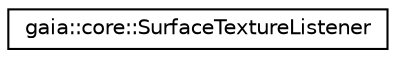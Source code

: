 digraph G
{
  edge [fontname="Helvetica",fontsize="10",labelfontname="Helvetica",labelfontsize="10"];
  node [fontname="Helvetica",fontsize="10",shape=record];
  rankdir=LR;
  Node1 [label="gaia::core::SurfaceTextureListener",height=0.2,width=0.4,color="black", fillcolor="white", style="filled",URL="$d4/d04/classgaia_1_1core_1_1_surface_texture_listener.html",tooltip="A client may implement this interface to receive information about changes to the surface..."];
}
